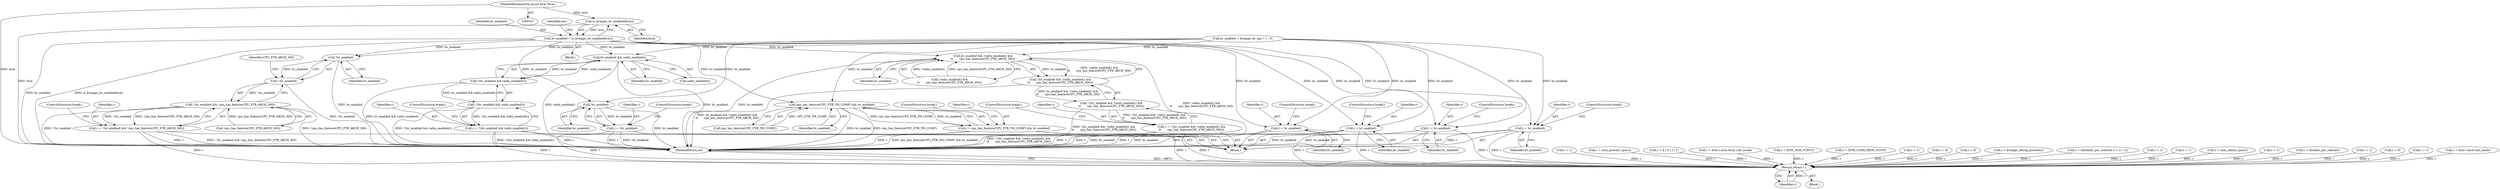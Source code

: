 digraph "0_linux_ac64115a66c18c01745bbd3c47a36b124e5fd8c0@pointer" {
"1000108" [label="(MethodParameterIn,struct kvm *kvm)"];
"1000124" [label="(Call,is_kvmppc_hv_enabled(kvm))"];
"1000122" [label="(Call,hv_enabled = is_kvmppc_hv_enabled(kvm))"];
"1000150" [label="(Call,!hv_enabled)"];
"1000148" [label="(Call,r = !hv_enabled)"];
"1000350" [label="(Return,return r;)"];
"1000170" [label="(Call,r = hv_enabled)"];
"1000263" [label="(Call,hv_enabled && radix_enabled())"];
"1000262" [label="(Call,!(hv_enabled && radix_enabled()))"];
"1000261" [label="(Call,!!(hv_enabled && radix_enabled()))"];
"1000259" [label="(Call,r = !!(hv_enabled && radix_enabled()))"];
"1000272" [label="(Call,hv_enabled && !radix_enabled() &&\n\t\t       cpu_has_feature(CPU_FTR_ARCH_300))"];
"1000271" [label="(Call,!(hv_enabled && !radix_enabled() &&\n\t\t       cpu_has_feature(CPU_FTR_ARCH_300)))"];
"1000270" [label="(Call,!!(hv_enabled && !radix_enabled() &&\n\t\t       cpu_has_feature(CPU_FTR_ARCH_300)))"];
"1000268" [label="(Call,r = !!(hv_enabled && !radix_enabled() &&\n\t\t       cpu_has_feature(CPU_FTR_ARCH_300)))"];
"1000281" [label="(Call,r = hv_enabled)"];
"1000286" [label="(Call,r = hv_enabled)"];
"1000326" [label="(Call,!hv_enabled)"];
"1000325" [label="(Call,!!hv_enabled)"];
"1000324" [label="(Call,!!hv_enabled && !cpu_has_feature(CPU_FTR_ARCH_300))"];
"1000322" [label="(Call,r = !!hv_enabled && !cpu_has_feature(CPU_FTR_ARCH_300))"];
"1000333" [label="(Call,r = hv_enabled)"];
"1000340" [label="(Call,cpu_has_feature(CPU_FTR_TM_COMP) && hv_enabled)"];
"1000338" [label="(Call,r = cpu_has_feature(CPU_FTR_TM_COMP) && hv_enabled)"];
"1000171" [label="(Identifier,r)"];
"1000265" [label="(Call,radix_enabled())"];
"1000269" [label="(Identifier,r)"];
"1000340" [label="(Call,cpu_has_feature(CPU_FTR_TM_COMP) && hv_enabled)"];
"1000108" [label="(MethodParameterIn,struct kvm *kvm)"];
"1000270" [label="(Call,!!(hv_enabled && !radix_enabled() &&\n\t\t       cpu_has_feature(CPU_FTR_ARCH_300)))"];
"1000123" [label="(Identifier,hv_enabled)"];
"1000260" [label="(Identifier,r)"];
"1000220" [label="(Call,r = 1)"];
"1000152" [label="(ControlStructure,break;)"];
"1000293" [label="(Call,r = num_present_cpus())"];
"1000238" [label="(Call,r = 8 | 4 | 2 | 1)"];
"1000189" [label="(Call,r = kvm->arch.emul_smt_mode)"];
"1000288" [label="(Identifier,hv_enabled)"];
"1000330" [label="(Identifier,CPU_FTR_ARCH_300)"];
"1000323" [label="(Identifier,r)"];
"1000307" [label="(Call,r = KVM_MAX_VCPUS)"];
"1000122" [label="(Call,hv_enabled = is_kvmppc_hv_enabled(kvm))"];
"1000302" [label="(Call,r = KVM_USER_MEM_SLOTS)"];
"1000211" [label="(Call,r = 1)"];
"1000279" [label="(ControlStructure,break;)"];
"1000125" [label="(Identifier,kvm)"];
"1000287" [label="(Identifier,r)"];
"1000343" [label="(Identifier,hv_enabled)"];
"1000334" [label="(Identifier,r)"];
"1000327" [label="(Identifier,hv_enabled)"];
"1000264" [label="(Identifier,hv_enabled)"];
"1000336" [label="(ControlStructure,break;)"];
"1000325" [label="(Call,!!hv_enabled)"];
"1000121" [label="(Block,)"];
"1000272" [label="(Call,hv_enabled && !radix_enabled() &&\n\t\t       cpu_has_feature(CPU_FTR_ARCH_300))"];
"1000351" [label="(Identifier,r)"];
"1000335" [label="(Identifier,hv_enabled)"];
"1000283" [label="(Identifier,hv_enabled)"];
"1000175" [label="(Call,r = 0)"];
"1000322" [label="(Call,r = !!hv_enabled && !cpu_has_feature(CPU_FTR_ARCH_300))"];
"1000346" [label="(Call,r = 0)"];
"1000150" [label="(Call,!hv_enabled)"];
"1000148" [label="(Call,r = !hv_enabled)"];
"1000127" [label="(Identifier,ext)"];
"1000263" [label="(Call,hv_enabled && radix_enabled())"];
"1000350" [label="(Return,return r;)"];
"1000261" [label="(Call,!!(hv_enabled && radix_enabled()))"];
"1000254" [label="(Call,r = kvmppc_hwrng_present())"];
"1000170" [label="(Call,r = hv_enabled)"];
"1000344" [label="(ControlStructure,break;)"];
"1000284" [label="(ControlStructure,break;)"];
"1000110" [label="(Block,)"];
"1000286" [label="(Call,r = hv_enabled)"];
"1000230" [label="(Call,r = ((threads_per_subcore << 1) - 1))"];
"1000128" [label="(Block,)"];
"1000113" [label="(Call,hv_enabled = kvmppc_hv_ops ? 1 : 0)"];
"1000273" [label="(Identifier,hv_enabled)"];
"1000149" [label="(Identifier,r)"];
"1000341" [label="(Call,cpu_has_feature(CPU_FTR_TM_COMP))"];
"1000173" [label="(ControlStructure,break;)"];
"1000333" [label="(Call,r = hv_enabled)"];
"1000339" [label="(Identifier,r)"];
"1000317" [label="(Call,r = 1)"];
"1000268" [label="(Call,r = !!(hv_enabled && !radix_enabled() &&\n\t\t       cpu_has_feature(CPU_FTR_ARCH_300)))"];
"1000312" [label="(Call,r = 1)"];
"1000274" [label="(Call,!radix_enabled() &&\n\t\t       cpu_has_feature(CPU_FTR_ARCH_300))"];
"1000324" [label="(Call,!!hv_enabled && !cpu_has_feature(CPU_FTR_ARCH_300))"];
"1000297" [label="(Call,r = num_online_cpus())"];
"1000266" [label="(ControlStructure,break;)"];
"1000259" [label="(Call,r = !!(hv_enabled && radix_enabled()))"];
"1000281" [label="(Call,r = hv_enabled)"];
"1000140" [label="(Call,r = 1)"];
"1000215" [label="(Call,r = threads_per_subcore)"];
"1000154" [label="(Call,r = 1)"];
"1000289" [label="(ControlStructure,break;)"];
"1000262" [label="(Call,!(hv_enabled && radix_enabled()))"];
"1000249" [label="(Call,r = 0)"];
"1000165" [label="(Call,r = 1)"];
"1000172" [label="(Identifier,hv_enabled)"];
"1000328" [label="(Call,!cpu_has_feature(CPU_FTR_ARCH_300))"];
"1000352" [label="(MethodReturn,int)"];
"1000197" [label="(Call,r = kvm->arch.smt_mode)"];
"1000124" [label="(Call,is_kvmppc_hv_enabled(kvm))"];
"1000282" [label="(Identifier,r)"];
"1000338" [label="(Call,r = cpu_has_feature(CPU_FTR_TM_COMP) && hv_enabled)"];
"1000331" [label="(ControlStructure,break;)"];
"1000326" [label="(Call,!hv_enabled)"];
"1000151" [label="(Identifier,hv_enabled)"];
"1000271" [label="(Call,!(hv_enabled && !radix_enabled() &&\n\t\t       cpu_has_feature(CPU_FTR_ARCH_300)))"];
"1000108" -> "1000107"  [label="AST: "];
"1000108" -> "1000352"  [label="DDG: kvm"];
"1000108" -> "1000124"  [label="DDG: kvm"];
"1000124" -> "1000122"  [label="AST: "];
"1000124" -> "1000125"  [label="CFG: "];
"1000125" -> "1000124"  [label="AST: "];
"1000122" -> "1000124"  [label="CFG: "];
"1000124" -> "1000352"  [label="DDG: kvm"];
"1000124" -> "1000122"  [label="DDG: kvm"];
"1000122" -> "1000121"  [label="AST: "];
"1000123" -> "1000122"  [label="AST: "];
"1000127" -> "1000122"  [label="CFG: "];
"1000122" -> "1000352"  [label="DDG: hv_enabled"];
"1000122" -> "1000352"  [label="DDG: is_kvmppc_hv_enabled(kvm)"];
"1000122" -> "1000150"  [label="DDG: hv_enabled"];
"1000122" -> "1000170"  [label="DDG: hv_enabled"];
"1000122" -> "1000263"  [label="DDG: hv_enabled"];
"1000122" -> "1000272"  [label="DDG: hv_enabled"];
"1000122" -> "1000281"  [label="DDG: hv_enabled"];
"1000122" -> "1000286"  [label="DDG: hv_enabled"];
"1000122" -> "1000326"  [label="DDG: hv_enabled"];
"1000122" -> "1000333"  [label="DDG: hv_enabled"];
"1000122" -> "1000340"  [label="DDG: hv_enabled"];
"1000150" -> "1000148"  [label="AST: "];
"1000150" -> "1000151"  [label="CFG: "];
"1000151" -> "1000150"  [label="AST: "];
"1000148" -> "1000150"  [label="CFG: "];
"1000150" -> "1000352"  [label="DDG: hv_enabled"];
"1000150" -> "1000148"  [label="DDG: hv_enabled"];
"1000113" -> "1000150"  [label="DDG: hv_enabled"];
"1000148" -> "1000128"  [label="AST: "];
"1000149" -> "1000148"  [label="AST: "];
"1000152" -> "1000148"  [label="CFG: "];
"1000148" -> "1000352"  [label="DDG: r"];
"1000148" -> "1000352"  [label="DDG: !hv_enabled"];
"1000148" -> "1000350"  [label="DDG: r"];
"1000350" -> "1000110"  [label="AST: "];
"1000350" -> "1000351"  [label="CFG: "];
"1000351" -> "1000350"  [label="AST: "];
"1000352" -> "1000350"  [label="CFG: "];
"1000350" -> "1000352"  [label="DDG: <RET>"];
"1000351" -> "1000350"  [label="DDG: r"];
"1000220" -> "1000350"  [label="DDG: r"];
"1000281" -> "1000350"  [label="DDG: r"];
"1000312" -> "1000350"  [label="DDG: r"];
"1000140" -> "1000350"  [label="DDG: r"];
"1000154" -> "1000350"  [label="DDG: r"];
"1000346" -> "1000350"  [label="DDG: r"];
"1000230" -> "1000350"  [label="DDG: r"];
"1000211" -> "1000350"  [label="DDG: r"];
"1000170" -> "1000350"  [label="DDG: r"];
"1000322" -> "1000350"  [label="DDG: r"];
"1000249" -> "1000350"  [label="DDG: r"];
"1000307" -> "1000350"  [label="DDG: r"];
"1000197" -> "1000350"  [label="DDG: r"];
"1000333" -> "1000350"  [label="DDG: r"];
"1000259" -> "1000350"  [label="DDG: r"];
"1000338" -> "1000350"  [label="DDG: r"];
"1000297" -> "1000350"  [label="DDG: r"];
"1000293" -> "1000350"  [label="DDG: r"];
"1000238" -> "1000350"  [label="DDG: r"];
"1000189" -> "1000350"  [label="DDG: r"];
"1000317" -> "1000350"  [label="DDG: r"];
"1000215" -> "1000350"  [label="DDG: r"];
"1000286" -> "1000350"  [label="DDG: r"];
"1000254" -> "1000350"  [label="DDG: r"];
"1000302" -> "1000350"  [label="DDG: r"];
"1000268" -> "1000350"  [label="DDG: r"];
"1000165" -> "1000350"  [label="DDG: r"];
"1000175" -> "1000350"  [label="DDG: r"];
"1000170" -> "1000128"  [label="AST: "];
"1000170" -> "1000172"  [label="CFG: "];
"1000171" -> "1000170"  [label="AST: "];
"1000172" -> "1000170"  [label="AST: "];
"1000173" -> "1000170"  [label="CFG: "];
"1000170" -> "1000352"  [label="DDG: hv_enabled"];
"1000170" -> "1000352"  [label="DDG: r"];
"1000113" -> "1000170"  [label="DDG: hv_enabled"];
"1000263" -> "1000262"  [label="AST: "];
"1000263" -> "1000264"  [label="CFG: "];
"1000263" -> "1000265"  [label="CFG: "];
"1000264" -> "1000263"  [label="AST: "];
"1000265" -> "1000263"  [label="AST: "];
"1000262" -> "1000263"  [label="CFG: "];
"1000263" -> "1000352"  [label="DDG: radix_enabled()"];
"1000263" -> "1000352"  [label="DDG: hv_enabled"];
"1000263" -> "1000262"  [label="DDG: hv_enabled"];
"1000263" -> "1000262"  [label="DDG: radix_enabled()"];
"1000113" -> "1000263"  [label="DDG: hv_enabled"];
"1000262" -> "1000261"  [label="AST: "];
"1000261" -> "1000262"  [label="CFG: "];
"1000262" -> "1000352"  [label="DDG: hv_enabled && radix_enabled()"];
"1000262" -> "1000261"  [label="DDG: hv_enabled && radix_enabled()"];
"1000261" -> "1000259"  [label="AST: "];
"1000259" -> "1000261"  [label="CFG: "];
"1000261" -> "1000352"  [label="DDG: !(hv_enabled && radix_enabled())"];
"1000261" -> "1000259"  [label="DDG: !(hv_enabled && radix_enabled())"];
"1000259" -> "1000128"  [label="AST: "];
"1000260" -> "1000259"  [label="AST: "];
"1000266" -> "1000259"  [label="CFG: "];
"1000259" -> "1000352"  [label="DDG: r"];
"1000259" -> "1000352"  [label="DDG: !!(hv_enabled && radix_enabled())"];
"1000272" -> "1000271"  [label="AST: "];
"1000272" -> "1000273"  [label="CFG: "];
"1000272" -> "1000274"  [label="CFG: "];
"1000273" -> "1000272"  [label="AST: "];
"1000274" -> "1000272"  [label="AST: "];
"1000271" -> "1000272"  [label="CFG: "];
"1000272" -> "1000352"  [label="DDG: !radix_enabled() &&\n\t\t       cpu_has_feature(CPU_FTR_ARCH_300)"];
"1000272" -> "1000352"  [label="DDG: hv_enabled"];
"1000272" -> "1000271"  [label="DDG: hv_enabled"];
"1000272" -> "1000271"  [label="DDG: !radix_enabled() &&\n\t\t       cpu_has_feature(CPU_FTR_ARCH_300)"];
"1000113" -> "1000272"  [label="DDG: hv_enabled"];
"1000274" -> "1000272"  [label="DDG: !radix_enabled()"];
"1000274" -> "1000272"  [label="DDG: cpu_has_feature(CPU_FTR_ARCH_300)"];
"1000271" -> "1000270"  [label="AST: "];
"1000270" -> "1000271"  [label="CFG: "];
"1000271" -> "1000352"  [label="DDG: hv_enabled && !radix_enabled() &&\n\t\t       cpu_has_feature(CPU_FTR_ARCH_300)"];
"1000271" -> "1000270"  [label="DDG: hv_enabled && !radix_enabled() &&\n\t\t       cpu_has_feature(CPU_FTR_ARCH_300)"];
"1000270" -> "1000268"  [label="AST: "];
"1000268" -> "1000270"  [label="CFG: "];
"1000270" -> "1000352"  [label="DDG: !(hv_enabled && !radix_enabled() &&\n\t\t       cpu_has_feature(CPU_FTR_ARCH_300))"];
"1000270" -> "1000268"  [label="DDG: !(hv_enabled && !radix_enabled() &&\n\t\t       cpu_has_feature(CPU_FTR_ARCH_300))"];
"1000268" -> "1000128"  [label="AST: "];
"1000269" -> "1000268"  [label="AST: "];
"1000279" -> "1000268"  [label="CFG: "];
"1000268" -> "1000352"  [label="DDG: r"];
"1000268" -> "1000352"  [label="DDG: !!(hv_enabled && !radix_enabled() &&\n\t\t       cpu_has_feature(CPU_FTR_ARCH_300))"];
"1000281" -> "1000128"  [label="AST: "];
"1000281" -> "1000283"  [label="CFG: "];
"1000282" -> "1000281"  [label="AST: "];
"1000283" -> "1000281"  [label="AST: "];
"1000284" -> "1000281"  [label="CFG: "];
"1000281" -> "1000352"  [label="DDG: r"];
"1000281" -> "1000352"  [label="DDG: hv_enabled"];
"1000113" -> "1000281"  [label="DDG: hv_enabled"];
"1000286" -> "1000128"  [label="AST: "];
"1000286" -> "1000288"  [label="CFG: "];
"1000287" -> "1000286"  [label="AST: "];
"1000288" -> "1000286"  [label="AST: "];
"1000289" -> "1000286"  [label="CFG: "];
"1000286" -> "1000352"  [label="DDG: r"];
"1000286" -> "1000352"  [label="DDG: hv_enabled"];
"1000113" -> "1000286"  [label="DDG: hv_enabled"];
"1000326" -> "1000325"  [label="AST: "];
"1000326" -> "1000327"  [label="CFG: "];
"1000327" -> "1000326"  [label="AST: "];
"1000325" -> "1000326"  [label="CFG: "];
"1000326" -> "1000352"  [label="DDG: hv_enabled"];
"1000326" -> "1000325"  [label="DDG: hv_enabled"];
"1000113" -> "1000326"  [label="DDG: hv_enabled"];
"1000325" -> "1000324"  [label="AST: "];
"1000330" -> "1000325"  [label="CFG: "];
"1000324" -> "1000325"  [label="CFG: "];
"1000325" -> "1000352"  [label="DDG: !hv_enabled"];
"1000325" -> "1000324"  [label="DDG: !hv_enabled"];
"1000324" -> "1000322"  [label="AST: "];
"1000324" -> "1000328"  [label="CFG: "];
"1000328" -> "1000324"  [label="AST: "];
"1000322" -> "1000324"  [label="CFG: "];
"1000324" -> "1000352"  [label="DDG: !cpu_has_feature(CPU_FTR_ARCH_300)"];
"1000324" -> "1000352"  [label="DDG: !!hv_enabled"];
"1000324" -> "1000322"  [label="DDG: !!hv_enabled"];
"1000324" -> "1000322"  [label="DDG: !cpu_has_feature(CPU_FTR_ARCH_300)"];
"1000328" -> "1000324"  [label="DDG: cpu_has_feature(CPU_FTR_ARCH_300)"];
"1000322" -> "1000128"  [label="AST: "];
"1000323" -> "1000322"  [label="AST: "];
"1000331" -> "1000322"  [label="CFG: "];
"1000322" -> "1000352"  [label="DDG: !!hv_enabled && !cpu_has_feature(CPU_FTR_ARCH_300)"];
"1000322" -> "1000352"  [label="DDG: r"];
"1000333" -> "1000128"  [label="AST: "];
"1000333" -> "1000335"  [label="CFG: "];
"1000334" -> "1000333"  [label="AST: "];
"1000335" -> "1000333"  [label="AST: "];
"1000336" -> "1000333"  [label="CFG: "];
"1000333" -> "1000352"  [label="DDG: r"];
"1000333" -> "1000352"  [label="DDG: hv_enabled"];
"1000113" -> "1000333"  [label="DDG: hv_enabled"];
"1000340" -> "1000338"  [label="AST: "];
"1000340" -> "1000341"  [label="CFG: "];
"1000340" -> "1000343"  [label="CFG: "];
"1000341" -> "1000340"  [label="AST: "];
"1000343" -> "1000340"  [label="AST: "];
"1000338" -> "1000340"  [label="CFG: "];
"1000340" -> "1000352"  [label="DDG: hv_enabled"];
"1000340" -> "1000352"  [label="DDG: cpu_has_feature(CPU_FTR_TM_COMP)"];
"1000340" -> "1000338"  [label="DDG: cpu_has_feature(CPU_FTR_TM_COMP)"];
"1000340" -> "1000338"  [label="DDG: hv_enabled"];
"1000341" -> "1000340"  [label="DDG: CPU_FTR_TM_COMP"];
"1000113" -> "1000340"  [label="DDG: hv_enabled"];
"1000338" -> "1000128"  [label="AST: "];
"1000339" -> "1000338"  [label="AST: "];
"1000344" -> "1000338"  [label="CFG: "];
"1000338" -> "1000352"  [label="DDG: r"];
"1000338" -> "1000352"  [label="DDG: cpu_has_feature(CPU_FTR_TM_COMP) && hv_enabled"];
}
